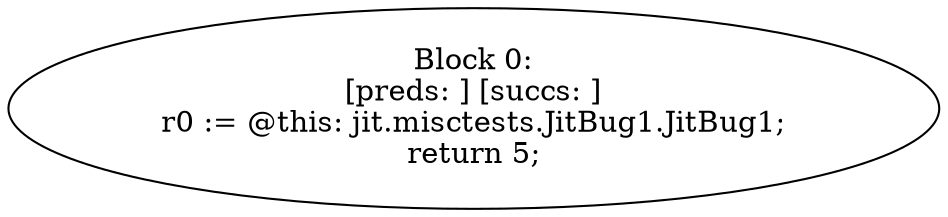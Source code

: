 digraph "unitGraph" {
    "Block 0:
[preds: ] [succs: ]
r0 := @this: jit.misctests.JitBug1.JitBug1;
return 5;
"
}
